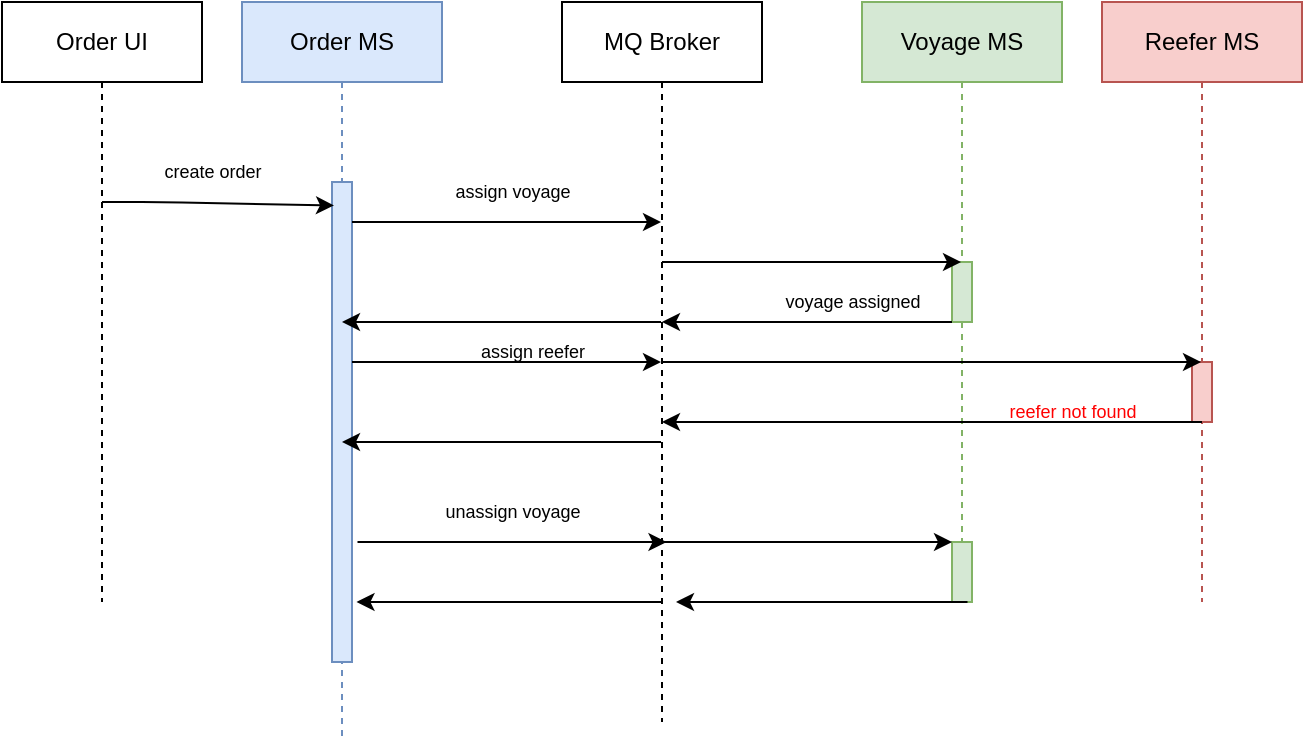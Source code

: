 <mxfile>
    <diagram id="ZDCdcWispeJmgQOnJEwM" name="Page-1">
        <mxGraphModel dx="519" dy="422" grid="1" gridSize="10" guides="1" tooltips="1" connect="1" arrows="1" fold="1" page="1" pageScale="1" pageWidth="850" pageHeight="1100" math="0" shadow="0">
            <root>
                <mxCell id="0"/>
                <mxCell id="1" parent="0"/>
                <mxCell id="2" value="Reefer MS" style="shape=umlLifeline;perimeter=lifelinePerimeter;whiteSpace=wrap;html=1;container=1;collapsible=0;recursiveResize=0;outlineConnect=0;fillColor=#f8cecc;strokeColor=#b85450;" parent="1" vertex="1">
                    <mxGeometry x="570" y="10" width="100" height="300" as="geometry"/>
                </mxCell>
                <mxCell id="3" value="" style="html=1;points=[];perimeter=orthogonalPerimeter;fillColor=#f8cecc;strokeColor=#b85450;" parent="2" vertex="1">
                    <mxGeometry x="45" y="180" width="10" height="30" as="geometry"/>
                </mxCell>
                <mxCell id="4" value="Voyage MS" style="shape=umlLifeline;perimeter=lifelinePerimeter;whiteSpace=wrap;html=1;container=1;collapsible=0;recursiveResize=0;outlineConnect=0;fillColor=#d5e8d4;strokeColor=#82b366;" parent="1" vertex="1">
                    <mxGeometry x="450" y="10" width="100" height="300" as="geometry"/>
                </mxCell>
                <mxCell id="5" value="" style="html=1;points=[];perimeter=orthogonalPerimeter;fillColor=#d5e8d4;strokeColor=#82b366;" parent="4" vertex="1">
                    <mxGeometry x="45" y="130" width="10" height="30" as="geometry"/>
                </mxCell>
                <mxCell id="29" value="" style="html=1;points=[];perimeter=orthogonalPerimeter;fillColor=#d5e8d4;strokeColor=#82b366;" vertex="1" parent="4">
                    <mxGeometry x="45" y="270" width="10" height="30" as="geometry"/>
                </mxCell>
                <mxCell id="6" value="Order MS" style="shape=umlLifeline;perimeter=lifelinePerimeter;whiteSpace=wrap;html=1;container=1;collapsible=0;recursiveResize=0;outlineConnect=0;fillColor=#dae8fc;strokeColor=#6c8ebf;" parent="1" vertex="1">
                    <mxGeometry x="140" y="10" width="100" height="370" as="geometry"/>
                </mxCell>
                <mxCell id="7" value="" style="html=1;points=[];perimeter=orthogonalPerimeter;fillColor=#dae8fc;strokeColor=#6c8ebf;" parent="6" vertex="1">
                    <mxGeometry x="45" y="90" width="10" height="240" as="geometry"/>
                </mxCell>
                <mxCell id="28" style="edgeStyle=none;html=1;" edge="1" parent="6">
                    <mxGeometry relative="1" as="geometry">
                        <Array as="points">
                            <mxPoint x="172.75" y="270"/>
                        </Array>
                        <mxPoint x="57.75" y="270" as="sourcePoint"/>
                        <mxPoint x="212.25" y="270" as="targetPoint"/>
                    </mxGeometry>
                </mxCell>
                <mxCell id="12" style="edgeStyle=none;html=1;entryX=0.1;entryY=0.049;entryDx=0;entryDy=0;entryPerimeter=0;" parent="1" source="8" target="7" edge="1">
                    <mxGeometry relative="1" as="geometry">
                        <Array as="points">
                            <mxPoint x="100" y="110"/>
                        </Array>
                    </mxGeometry>
                </mxCell>
                <mxCell id="8" value="Order UI" style="shape=umlLifeline;perimeter=lifelinePerimeter;whiteSpace=wrap;html=1;container=1;collapsible=0;recursiveResize=0;outlineConnect=0;" parent="1" vertex="1">
                    <mxGeometry x="20" y="10" width="100" height="300" as="geometry"/>
                </mxCell>
                <mxCell id="21" value="create order" style="text;strokeColor=none;fillColor=none;html=1;fontSize=9;fontStyle=0;verticalAlign=middle;align=center;" parent="8" vertex="1">
                    <mxGeometry x="70" y="70" width="70" height="30" as="geometry"/>
                </mxCell>
                <mxCell id="14" style="edgeStyle=none;html=1;" parent="1" source="10" target="4" edge="1">
                    <mxGeometry relative="1" as="geometry">
                        <Array as="points">
                            <mxPoint x="470" y="140"/>
                        </Array>
                    </mxGeometry>
                </mxCell>
                <mxCell id="15" style="edgeStyle=none;html=1;" parent="1" source="10" target="2" edge="1">
                    <mxGeometry relative="1" as="geometry">
                        <Array as="points">
                            <mxPoint x="570" y="190"/>
                        </Array>
                    </mxGeometry>
                </mxCell>
                <mxCell id="19" style="edgeStyle=none;html=1;" parent="1" source="10" target="6" edge="1">
                    <mxGeometry relative="1" as="geometry">
                        <Array as="points">
                            <mxPoint x="250" y="170"/>
                        </Array>
                    </mxGeometry>
                </mxCell>
                <mxCell id="30" style="edgeStyle=none;html=1;" edge="1" parent="1" source="10" target="29">
                    <mxGeometry relative="1" as="geometry"/>
                </mxCell>
                <mxCell id="10" value="MQ Broker" style="shape=umlLifeline;perimeter=lifelinePerimeter;whiteSpace=wrap;html=1;container=1;collapsible=0;recursiveResize=0;outlineConnect=0;" parent="1" vertex="1">
                    <mxGeometry x="300" y="10" width="100" height="360" as="geometry"/>
                </mxCell>
                <mxCell id="23" value="assign reefer" style="text;strokeColor=none;fillColor=none;html=1;fontSize=9;fontStyle=0;verticalAlign=middle;align=center;" parent="10" vertex="1">
                    <mxGeometry x="-50" y="160" width="70" height="30" as="geometry"/>
                </mxCell>
                <mxCell id="13" style="edgeStyle=none;html=1;" parent="1" source="7" target="10" edge="1">
                    <mxGeometry relative="1" as="geometry">
                        <Array as="points">
                            <mxPoint x="310" y="120"/>
                        </Array>
                    </mxGeometry>
                </mxCell>
                <mxCell id="16" style="edgeStyle=none;html=1;" parent="1" source="7" target="10" edge="1">
                    <mxGeometry relative="1" as="geometry">
                        <mxPoint x="340" y="160" as="targetPoint"/>
                        <Array as="points">
                            <mxPoint x="220" y="190"/>
                        </Array>
                    </mxGeometry>
                </mxCell>
                <mxCell id="17" style="edgeStyle=none;html=1;" parent="1" target="10" edge="1">
                    <mxGeometry relative="1" as="geometry">
                        <mxPoint x="620" y="220" as="sourcePoint"/>
                        <Array as="points">
                            <mxPoint x="520" y="220"/>
                        </Array>
                    </mxGeometry>
                </mxCell>
                <mxCell id="18" style="edgeStyle=none;html=1;" parent="1" source="5" target="10" edge="1">
                    <mxGeometry relative="1" as="geometry">
                        <Array as="points">
                            <mxPoint x="460" y="170"/>
                        </Array>
                    </mxGeometry>
                </mxCell>
                <mxCell id="20" style="edgeStyle=none;html=1;" parent="1" source="10" target="6" edge="1">
                    <mxGeometry relative="1" as="geometry">
                        <mxPoint x="280" y="170" as="sourcePoint"/>
                        <mxPoint x="199.5" y="180" as="targetPoint"/>
                        <Array as="points">
                            <mxPoint x="290" y="230"/>
                            <mxPoint x="210" y="230"/>
                        </Array>
                    </mxGeometry>
                </mxCell>
                <mxCell id="22" value="assign voyage" style="text;strokeColor=none;fillColor=none;html=1;fontSize=9;fontStyle=0;verticalAlign=middle;align=center;" parent="1" vertex="1">
                    <mxGeometry x="240" y="90" width="70" height="30" as="geometry"/>
                </mxCell>
                <mxCell id="25" value="reefer not found" style="text;strokeColor=none;fillColor=none;html=1;fontSize=9;fontStyle=0;verticalAlign=middle;align=center;fontColor=#FF0000;" parent="1" vertex="1">
                    <mxGeometry x="520" y="200" width="70" height="30" as="geometry"/>
                </mxCell>
                <mxCell id="26" value="voyage assigned" style="text;strokeColor=none;fillColor=none;html=1;fontSize=9;fontStyle=0;verticalAlign=middle;align=center;" parent="1" vertex="1">
                    <mxGeometry x="410" y="145" width="70" height="30" as="geometry"/>
                </mxCell>
                <mxCell id="31" value="unassign voyage" style="text;strokeColor=none;fillColor=none;html=1;fontSize=9;fontStyle=0;verticalAlign=middle;align=center;" vertex="1" parent="1">
                    <mxGeometry x="240" y="250" width="70" height="30" as="geometry"/>
                </mxCell>
                <mxCell id="32" style="edgeStyle=none;html=1;" edge="1" parent="1">
                    <mxGeometry relative="1" as="geometry">
                        <Array as="points">
                            <mxPoint x="257.75" y="310"/>
                        </Array>
                        <mxPoint x="350" y="310" as="sourcePoint"/>
                        <mxPoint x="197.25" y="310" as="targetPoint"/>
                    </mxGeometry>
                </mxCell>
                <mxCell id="33" style="edgeStyle=none;html=1;" edge="1" parent="1">
                    <mxGeometry relative="1" as="geometry">
                        <Array as="points">
                            <mxPoint x="467.75" y="310"/>
                        </Array>
                        <mxPoint x="502.75" y="310" as="sourcePoint"/>
                        <mxPoint x="357" y="310" as="targetPoint"/>
                    </mxGeometry>
                </mxCell>
            </root>
        </mxGraphModel>
    </diagram>
</mxfile>